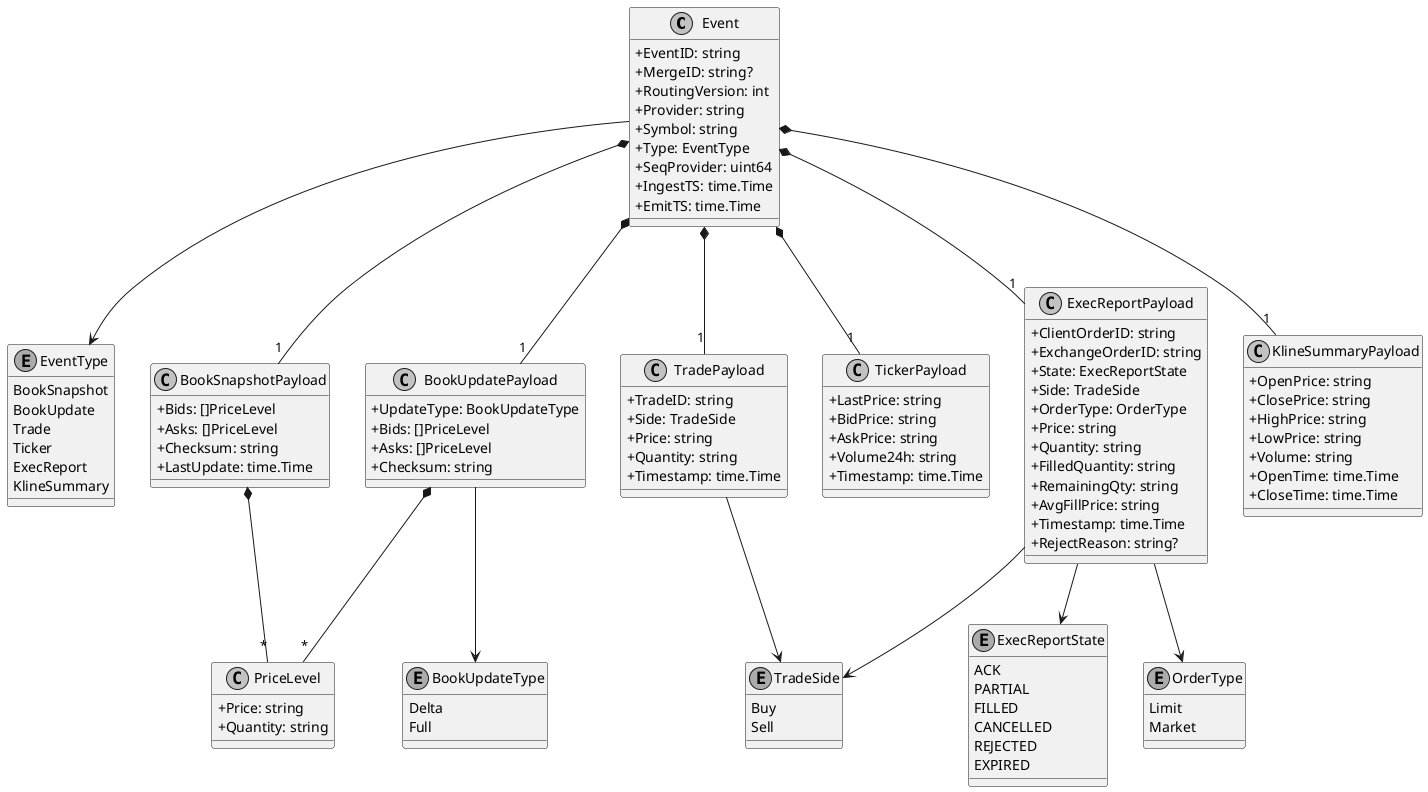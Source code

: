 @startuml canonical-events-class
skinparam classAttributeIconSize 0
skinparam monochrome true

class Event {
  +EventID: string
  +MergeID: string?
  +RoutingVersion: int
  +Provider: string
  +Symbol: string
  +Type: EventType
  +SeqProvider: uint64
  +IngestTS: time.Time
  +EmitTS: time.Time
}

enum EventType {
  BookSnapshot
  BookUpdate
  Trade
  Ticker
  ExecReport
  KlineSummary
}

class BookSnapshotPayload {
  +Bids: []PriceLevel
  +Asks: []PriceLevel
  +Checksum: string
  +LastUpdate: time.Time
}

class BookUpdatePayload {
  +UpdateType: BookUpdateType
  +Bids: []PriceLevel
  +Asks: []PriceLevel
  +Checksum: string
}

enum BookUpdateType {
  Delta
  Full
}

class TradePayload {
  +TradeID: string
  +Side: TradeSide
  +Price: string
  +Quantity: string
  +Timestamp: time.Time
}

enum TradeSide {
  Buy
  Sell
}

class TickerPayload {
  +LastPrice: string
  +BidPrice: string
  +AskPrice: string
  +Volume24h: string
  +Timestamp: time.Time
}

class ExecReportPayload {
  +ClientOrderID: string
  +ExchangeOrderID: string
  +State: ExecReportState
  +Side: TradeSide
  +OrderType: OrderType
  +Price: string
  +Quantity: string
  +FilledQuantity: string
  +RemainingQty: string
  +AvgFillPrice: string
  +Timestamp: time.Time
  +RejectReason: string?
}

enum ExecReportState {
  ACK
  PARTIAL
  FILLED
  CANCELLED
  REJECTED
  EXPIRED
}

enum OrderType {
  Limit
  Market
}

class KlineSummaryPayload {
  +OpenPrice: string
  +ClosePrice: string
  +HighPrice: string
  +LowPrice: string
  +Volume: string
  +OpenTime: time.Time
  +CloseTime: time.Time
}

class PriceLevel {
  +Price: string
  +Quantity: string
}

Event --> EventType
Event *-- "1" BookSnapshotPayload
Event *-- "1" BookUpdatePayload
Event *-- "1" TradePayload
Event *-- "1" TickerPayload
Event *-- "1" ExecReportPayload
Event *-- "1" KlineSummaryPayload

BookSnapshotPayload *-- "*" PriceLevel
BookUpdatePayload *-- "*" PriceLevel
ExecReportPayload --> ExecReportState
ExecReportPayload --> TradeSide
ExecReportPayload --> OrderType
BookUpdatePayload --> BookUpdateType
TradePayload --> TradeSide

@enduml
